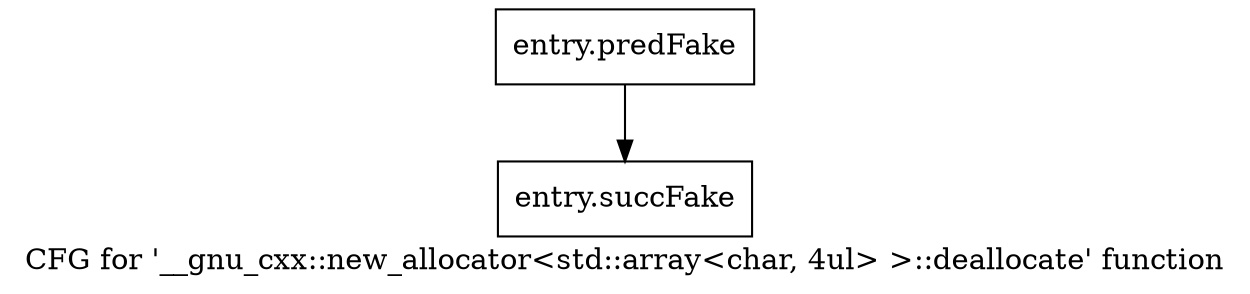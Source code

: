 digraph "CFG for '__gnu_cxx::new_allocator\<std::array\<char, 4ul\> \>::deallocate' function" {
	label="CFG for '__gnu_cxx::new_allocator\<std::array\<char, 4ul\> \>::deallocate' function";

	Node0x4318d00 [shape=record,filename="",linenumber="",label="{entry.predFake}"];
	Node0x4318d00 -> Node0x4410cb0[ callList="" memoryops="" filename="/tools/Xilinx/Vitis_HLS/2022.1/tps/lnx64/gcc-8.3.0/lib/gcc/x86_64-pc-linux-gnu/8.3.0/../../../../include/c++/8.3.0/ext/new_allocator.h" execusionnum="0"];
	Node0x4410cb0 [shape=record,filename="/tools/Xilinx/Vitis_HLS/2022.1/tps/lnx64/gcc-8.3.0/lib/gcc/x86_64-pc-linux-gnu/8.3.0/../../../../include/c++/8.3.0/ext/new_allocator.h",linenumber="126",label="{entry.succFake}"];
}

